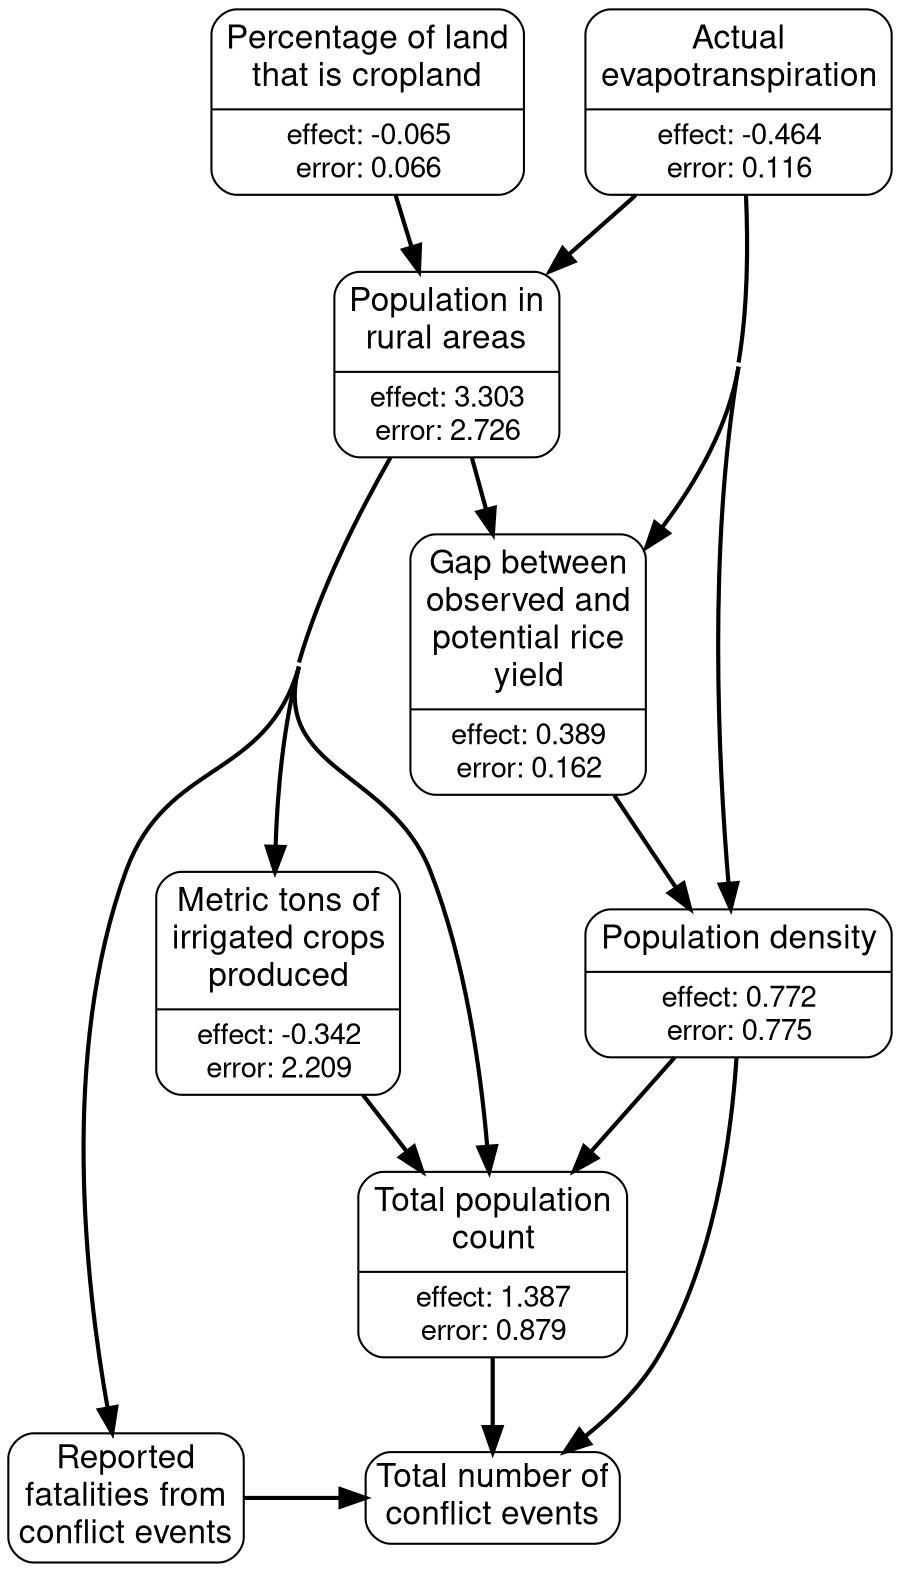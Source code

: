 # generated file for region: east_asia_and_pacific by CausalModelRegionGenerator
strict digraph causalModel {
nodesep = 0.4;
concentrate = true;
node[shape = Mrecord, fontname = "Helvetica, Arial, sans-serif", margin = "0.07,0.05", penwidth = 1.0];
edge[arrowsize = 1.2, penwidth = 2];

#ranks
{rank=same; Cropland2000_mean_percent_s et_actl_m_MIN_m; }
{rank=same; acl_sum_evnt_m acl_sum_fatl_m; }
# links
spam_P_i_sum_s -> loccount_y ;
rurpop_s -> spam_P_i_sum_s ;
rurpop_s -> loccount_y ;
rurpop_s -> yield_gap_rice_s ;
rurpop_s -> acl_sum_fatl_m ;
Cropland2000_mean_percent_s -> rurpop_s ;
loccount_y -> acl_sum_evnt_m ;
locdensity_y -> loccount_y ;
locdensity_y -> acl_sum_evnt_m ;
yield_gap_rice_s -> locdensity_y ;
et_actl_m_MIN_m -> rurpop_s ;
et_actl_m_MIN_m -> locdensity_y ;
et_actl_m_MIN_m -> yield_gap_rice_s ;
acl_sum_fatl_m -> acl_sum_evnt_m ;
# nodes
spam_P_i_sum_s [label = <{<table align="center" border="0" cellspacing="1" cellpadding="1">
<tr><td><font point-size="16">Metric tons of<br/>irrigated crops<br/>produced<br/></font></td></tr>
</table>
|<table border="0" cellspacing="1" cellpadding="0.5"><tr><td><font point-size="14">effect: -0.342</font></td></tr>
<tr><td><font point-size="14">error: 2.209</font></td></tr></table>}>, class = rankB];
rurpop_s [label = <{<table align="center" border="0" cellspacing="1" cellpadding="1">
<tr><td><font point-size="16">Population in<br/>rural areas<br/></font></td></tr>
</table>
|<table border="0" cellspacing="1" cellpadding="0.5"><tr><td><font point-size="14">effect: 3.303</font></td></tr>
<tr><td><font point-size="14">error: 2.726</font></td></tr></table>}>, class = rankB];
Cropland2000_mean_percent_s [label = <{<table align="center" border="0" cellspacing="1" cellpadding="1">
<tr><td><font point-size="16">Percentage of land<br/>that is cropland<br/></font></td></tr>
</table>
|<table border="0" cellspacing="1" cellpadding="0.5"><tr><td><font point-size="14">effect: -0.065</font></td></tr>
<tr><td><font point-size="14">error: 0.066</font></td></tr></table>}>, class = rankA];
loccount_y [label = <{<table align="center" border="0" cellspacing="1" cellpadding="1">
<tr><td><font point-size="16">Total population<br/>count<br/></font></td></tr>
</table>
|<table border="0" cellspacing="1" cellpadding="0.5"><tr><td><font point-size="14">effect: 1.387</font></td></tr>
<tr><td><font point-size="14">error: 0.879</font></td></tr></table>}>, class = rankB];
locdensity_y [label = <{<table align="center" border="0" cellspacing="1" cellpadding="1">
<tr><td><font point-size="16">Population density</font></td></tr>
</table>
|<table border="0" cellspacing="1" cellpadding="0.5"><tr><td><font point-size="14">effect: 0.772</font></td></tr>
<tr><td><font point-size="14">error: 0.775</font></td></tr></table>}>, class = rankB];
yield_gap_rice_s [label = <{<table align="center" border="0" cellspacing="1" cellpadding="1">
<tr><td><font point-size="16">Gap between<br/>observed and<br/>potential rice<br/>yield<br/></font></td></tr>
</table>
|<table border="0" cellspacing="1" cellpadding="0.5"><tr><td><font point-size="14">effect: 0.389</font></td></tr>
<tr><td><font point-size="14">error: 0.162</font></td></tr></table>}>, class = rankB];
et_actl_m_MIN_m [label = <{<table align="center" border="0" cellspacing="1" cellpadding="1">
<tr><td><font point-size="16">Actual<br/>evapotranspiration<br/></font></td></tr>
</table>
|<table border="0" cellspacing="1" cellpadding="0.5"><tr><td><font point-size="14">effect: -0.464</font></td></tr>
<tr><td><font point-size="14">error: 0.116</font></td></tr></table>}>, class = rankA];
acl_sum_evnt_m [label = "Total number of
conflict events", class = rankC, shape=box, style=rounded, fontsize="16pt"];
acl_sum_fatl_m [label = "Reported
fatalities from
conflict events", class = rankC, shape=box, style=rounded, fontsize="16pt"];
}
